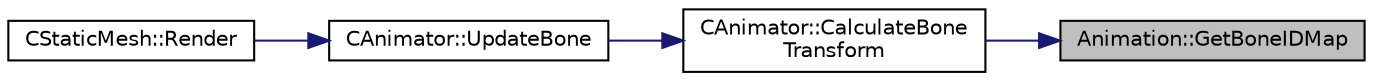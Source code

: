 digraph "Animation::GetBoneIDMap"
{
 // LATEX_PDF_SIZE
  edge [fontname="Helvetica",fontsize="10",labelfontname="Helvetica",labelfontsize="10"];
  node [fontname="Helvetica",fontsize="10",shape=record];
  rankdir="RL";
  Node9 [label="Animation::GetBoneIDMap",height=0.2,width=0.4,color="black", fillcolor="grey75", style="filled", fontcolor="black",tooltip="Contains all the different bones that are used in the animation."];
  Node9 -> Node10 [dir="back",color="midnightblue",fontsize="10",style="solid",fontname="Helvetica"];
  Node10 [label="CAnimator::CalculateBone\lTransform",height=0.2,width=0.4,color="black", fillcolor="white", style="filled",URL="$class_c_animator.html#ad803491d7d66ee1b5dd0ead63200721b",tooltip="Calculate the transforms of the bones based upon the bone transformations applied in the animation cl..."];
  Node10 -> Node11 [dir="back",color="midnightblue",fontsize="10",style="solid",fontname="Helvetica"];
  Node11 [label="CAnimator::UpdateBone",height=0.2,width=0.4,color="black", fillcolor="white", style="filled",URL="$class_c_animator.html#a3a822aa796022fe558d070d3b76a0184",tooltip="Update every bone in the animation with its new movements, and then update how that bone is drawn in ..."];
  Node11 -> Node12 [dir="back",color="midnightblue",fontsize="10",style="solid",fontname="Helvetica"];
  Node12 [label="CStaticMesh::Render",height=0.2,width=0.4,color="black", fillcolor="white", style="filled",URL="$class_c_static_mesh.html#a811c339becc8cff2323cfb0af8bf558c",tooltip="displays the mesh's model on the screen"];
}

